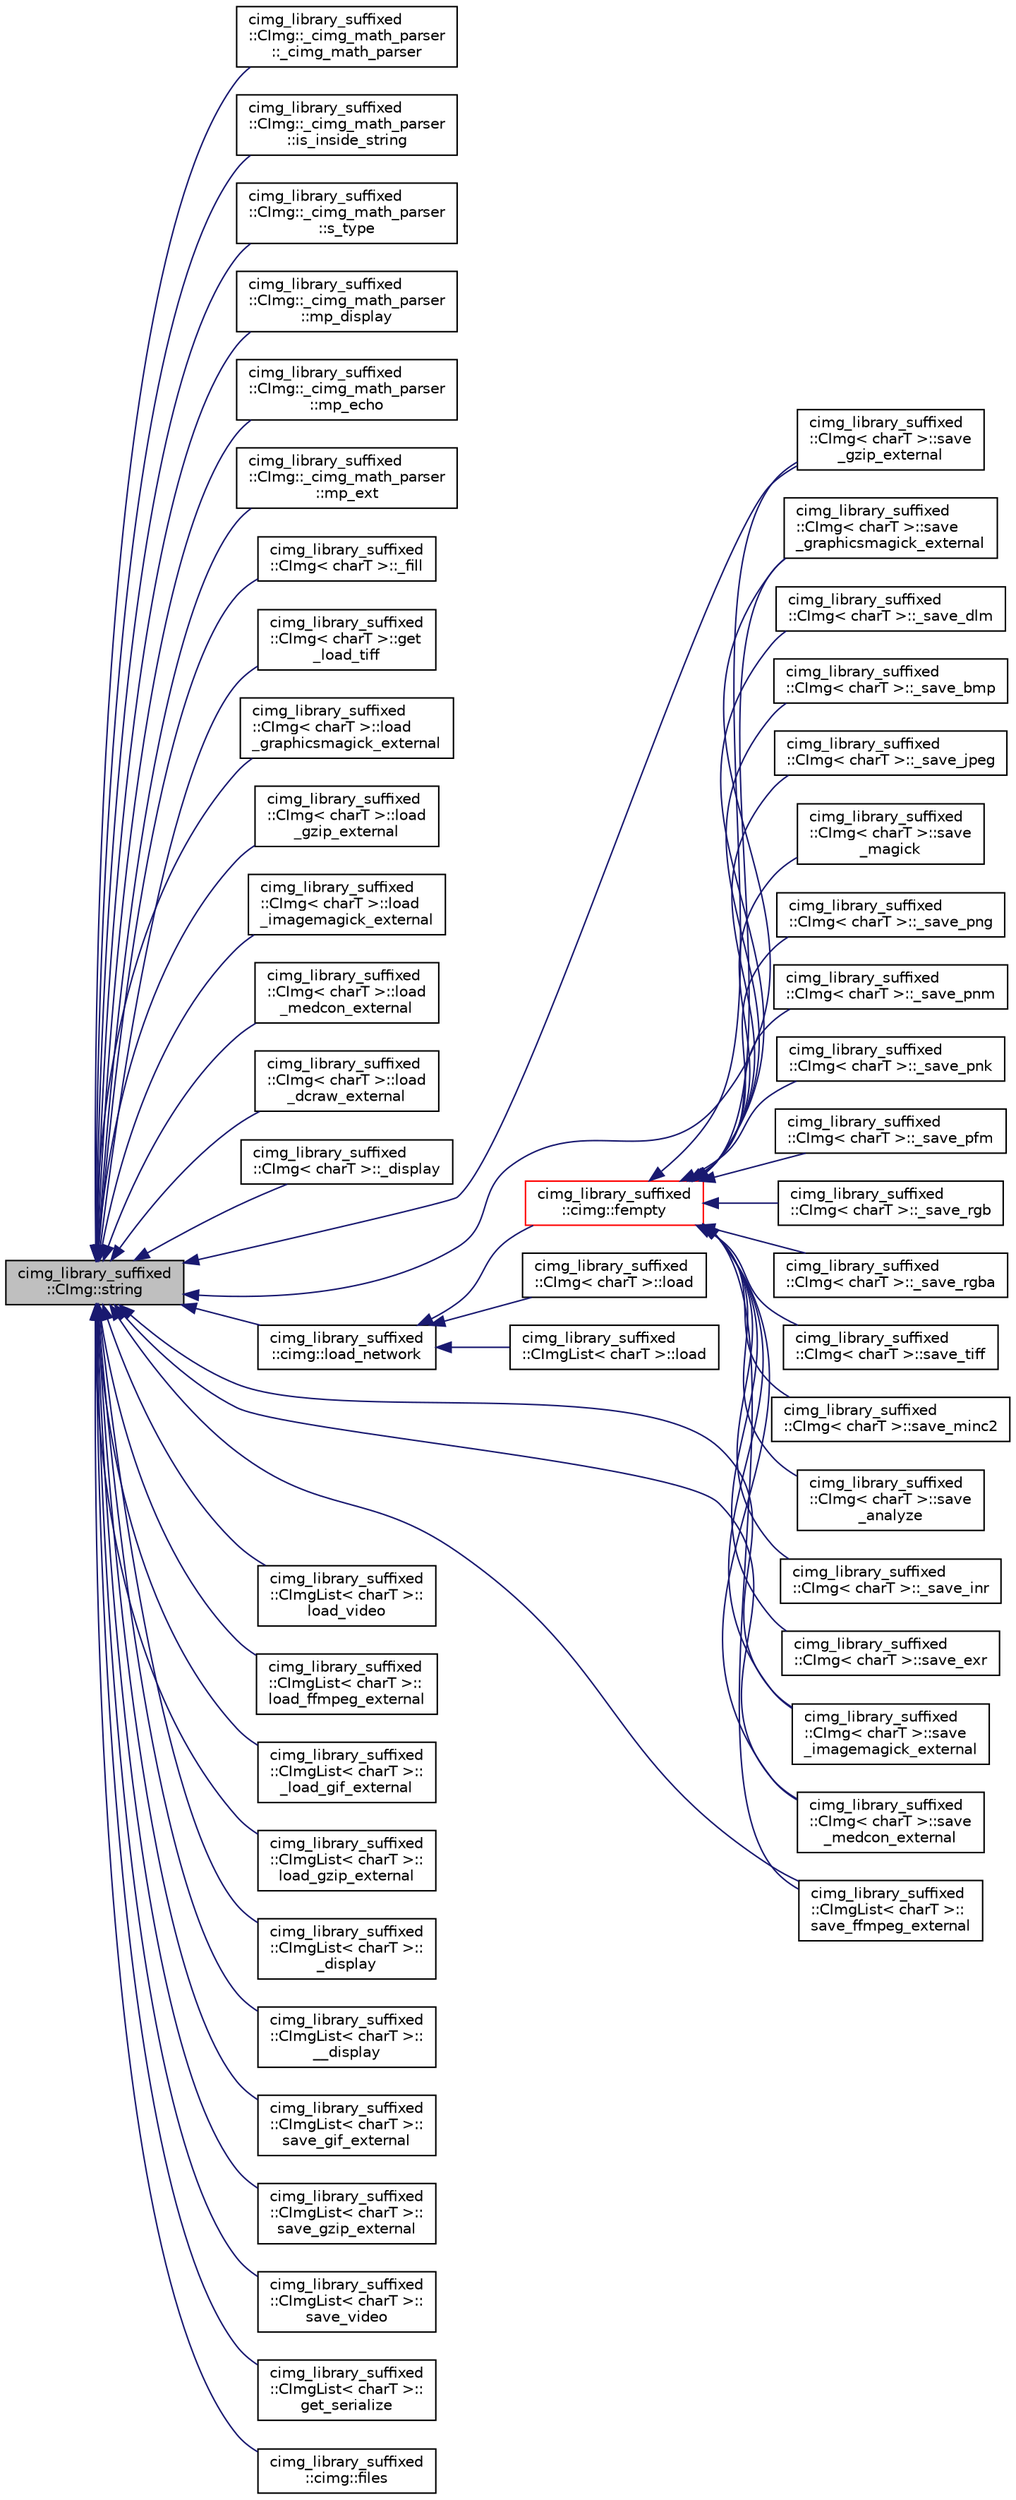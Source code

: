 digraph "cimg_library_suffixed::CImg::string"
{
  edge [fontname="Helvetica",fontsize="10",labelfontname="Helvetica",labelfontsize="10"];
  node [fontname="Helvetica",fontsize="10",shape=record];
  rankdir="LR";
  Node3274 [label="cimg_library_suffixed\l::CImg::string",height=0.2,width=0.4,color="black", fillcolor="grey75", style="filled", fontcolor="black"];
  Node3274 -> Node3275 [dir="back",color="midnightblue",fontsize="10",style="solid",fontname="Helvetica"];
  Node3275 [label="cimg_library_suffixed\l::CImg::_cimg_math_parser\l::_cimg_math_parser",height=0.2,width=0.4,color="black", fillcolor="white", style="filled",URL="$structcimg__library__suffixed_1_1_c_img_1_1__cimg__math__parser.html#a591684f81af8ba85885b7de9c0c6ca5f"];
  Node3274 -> Node3276 [dir="back",color="midnightblue",fontsize="10",style="solid",fontname="Helvetica"];
  Node3276 [label="cimg_library_suffixed\l::CImg::_cimg_math_parser\l::is_inside_string",height=0.2,width=0.4,color="black", fillcolor="white", style="filled",URL="$structcimg__library__suffixed_1_1_c_img_1_1__cimg__math__parser.html#a138958a926b4606ab6480be21ed97592"];
  Node3274 -> Node3277 [dir="back",color="midnightblue",fontsize="10",style="solid",fontname="Helvetica"];
  Node3277 [label="cimg_library_suffixed\l::CImg::_cimg_math_parser\l::s_type",height=0.2,width=0.4,color="black", fillcolor="white", style="filled",URL="$structcimg__library__suffixed_1_1_c_img_1_1__cimg__math__parser.html#a2576c21861d4f00e532fd4c562d07615"];
  Node3274 -> Node3278 [dir="back",color="midnightblue",fontsize="10",style="solid",fontname="Helvetica"];
  Node3278 [label="cimg_library_suffixed\l::CImg::_cimg_math_parser\l::mp_display",height=0.2,width=0.4,color="black", fillcolor="white", style="filled",URL="$structcimg__library__suffixed_1_1_c_img_1_1__cimg__math__parser.html#ad1a26d5e0bb46bb8e44f62103543fe67"];
  Node3274 -> Node3279 [dir="back",color="midnightblue",fontsize="10",style="solid",fontname="Helvetica"];
  Node3279 [label="cimg_library_suffixed\l::CImg::_cimg_math_parser\l::mp_echo",height=0.2,width=0.4,color="black", fillcolor="white", style="filled",URL="$structcimg__library__suffixed_1_1_c_img_1_1__cimg__math__parser.html#a6f01b5fe738dd05527f5de5820d8f33c"];
  Node3274 -> Node3280 [dir="back",color="midnightblue",fontsize="10",style="solid",fontname="Helvetica"];
  Node3280 [label="cimg_library_suffixed\l::CImg::_cimg_math_parser\l::mp_ext",height=0.2,width=0.4,color="black", fillcolor="white", style="filled",URL="$structcimg__library__suffixed_1_1_c_img_1_1__cimg__math__parser.html#aaa46e5e98dd2cbc736a333d779bc75ae"];
  Node3274 -> Node3281 [dir="back",color="midnightblue",fontsize="10",style="solid",fontname="Helvetica"];
  Node3281 [label="cimg_library_suffixed\l::CImg\< charT \>::_fill",height=0.2,width=0.4,color="black", fillcolor="white", style="filled",URL="$structcimg__library__suffixed_1_1_c_img.html#a4d460428b9d4250303877a582f7ef566"];
  Node3274 -> Node3282 [dir="back",color="midnightblue",fontsize="10",style="solid",fontname="Helvetica"];
  Node3282 [label="cimg_library_suffixed\l::CImg\< charT \>::get\l_load_tiff",height=0.2,width=0.4,color="black", fillcolor="white", style="filled",URL="$structcimg__library__suffixed_1_1_c_img.html#ad78471f15a09cd64a1d8ca61c8262506",tooltip="Load image from a TIFF file . "];
  Node3274 -> Node3283 [dir="back",color="midnightblue",fontsize="10",style="solid",fontname="Helvetica"];
  Node3283 [label="cimg_library_suffixed\l::CImg\< charT \>::load\l_graphicsmagick_external",height=0.2,width=0.4,color="black", fillcolor="white", style="filled",URL="$structcimg__library__suffixed_1_1_c_img.html#a34578e61c66a0046835660bada43e3d6",tooltip="Load image using GraphicsMagick&#39;s external tool &#39;gm&#39;. "];
  Node3274 -> Node3284 [dir="back",color="midnightblue",fontsize="10",style="solid",fontname="Helvetica"];
  Node3284 [label="cimg_library_suffixed\l::CImg\< charT \>::load\l_gzip_external",height=0.2,width=0.4,color="black", fillcolor="white", style="filled",URL="$structcimg__library__suffixed_1_1_c_img.html#a1f1ef95d7faa4c2c7a72d3d347f30dad",tooltip="Load gzipped image file, using external tool &#39;gunzip&#39;. "];
  Node3274 -> Node3285 [dir="back",color="midnightblue",fontsize="10",style="solid",fontname="Helvetica"];
  Node3285 [label="cimg_library_suffixed\l::CImg\< charT \>::load\l_imagemagick_external",height=0.2,width=0.4,color="black", fillcolor="white", style="filled",URL="$structcimg__library__suffixed_1_1_c_img.html#a8278afa0b313d0f3465ef91dabdac549",tooltip="Load image using ImageMagick&#39;s external tool &#39;convert&#39;. "];
  Node3274 -> Node3286 [dir="back",color="midnightblue",fontsize="10",style="solid",fontname="Helvetica"];
  Node3286 [label="cimg_library_suffixed\l::CImg\< charT \>::load\l_medcon_external",height=0.2,width=0.4,color="black", fillcolor="white", style="filled",URL="$structcimg__library__suffixed_1_1_c_img.html#a8306218d5edf273c822113b799fd89cc",tooltip="Load image from a DICOM file, using XMedcon&#39;s external tool &#39;medcon&#39;. "];
  Node3274 -> Node3287 [dir="back",color="midnightblue",fontsize="10",style="solid",fontname="Helvetica"];
  Node3287 [label="cimg_library_suffixed\l::CImg\< charT \>::load\l_dcraw_external",height=0.2,width=0.4,color="black", fillcolor="white", style="filled",URL="$structcimg__library__suffixed_1_1_c_img.html#ae8ee2dbbc634767b37efabe0f0eb7104",tooltip="Load image from a RAW Color Camera file, using external tool &#39;dcraw&#39;. "];
  Node3274 -> Node3288 [dir="back",color="midnightblue",fontsize="10",style="solid",fontname="Helvetica"];
  Node3288 [label="cimg_library_suffixed\l::CImg\< charT \>::_display",height=0.2,width=0.4,color="black", fillcolor="white", style="filled",URL="$structcimg__library__suffixed_1_1_c_img.html#adf9d80c60e82b079056c31cb0fe61faf"];
  Node3274 -> Node3289 [dir="back",color="midnightblue",fontsize="10",style="solid",fontname="Helvetica"];
  Node3289 [label="cimg_library_suffixed\l::CImg\< charT \>::save\l_gzip_external",height=0.2,width=0.4,color="black", fillcolor="white", style="filled",URL="$structcimg__library__suffixed_1_1_c_img.html#a53983bb4f1ebe2a817b68029b8c04cb1",tooltip="Save image using gzip external binary. "];
  Node3274 -> Node3290 [dir="back",color="midnightblue",fontsize="10",style="solid",fontname="Helvetica"];
  Node3290 [label="cimg_library_suffixed\l::CImg\< charT \>::save\l_graphicsmagick_external",height=0.2,width=0.4,color="black", fillcolor="white", style="filled",URL="$structcimg__library__suffixed_1_1_c_img.html#a44f125968c20e8c7d833bf7d75c32db6",tooltip="Save image using GraphicsMagick&#39;s external binary. "];
  Node3274 -> Node3291 [dir="back",color="midnightblue",fontsize="10",style="solid",fontname="Helvetica"];
  Node3291 [label="cimg_library_suffixed\l::CImg\< charT \>::save\l_imagemagick_external",height=0.2,width=0.4,color="black", fillcolor="white", style="filled",URL="$structcimg__library__suffixed_1_1_c_img.html#afbf8db949f62c8bd3f2f73ba3d9c1420",tooltip="Save image using ImageMagick&#39;s external binary. "];
  Node3274 -> Node3292 [dir="back",color="midnightblue",fontsize="10",style="solid",fontname="Helvetica"];
  Node3292 [label="cimg_library_suffixed\l::CImg\< charT \>::save\l_medcon_external",height=0.2,width=0.4,color="black", fillcolor="white", style="filled",URL="$structcimg__library__suffixed_1_1_c_img.html#a30d02c3d77fc43c8b5845e92268cdab5",tooltip="Save image as a Dicom file. "];
  Node3274 -> Node3293 [dir="back",color="midnightblue",fontsize="10",style="solid",fontname="Helvetica"];
  Node3293 [label="cimg_library_suffixed\l::CImgList\< charT \>::\lload_video",height=0.2,width=0.4,color="black", fillcolor="white", style="filled",URL="$structcimg__library__suffixed_1_1_c_img_list.html#a23a2c8ad55006cc12ef5316355e46ea0",tooltip="Load an image from a video file, using OpenCV library. "];
  Node3274 -> Node3294 [dir="back",color="midnightblue",fontsize="10",style="solid",fontname="Helvetica"];
  Node3294 [label="cimg_library_suffixed\l::CImgList\< charT \>::\lload_ffmpeg_external",height=0.2,width=0.4,color="black", fillcolor="white", style="filled",URL="$structcimg__library__suffixed_1_1_c_img_list.html#aa1c97a6c05ba746d02440eec0ad2e602",tooltip="Load an image from a video file using the external tool &#39;ffmpeg&#39;. "];
  Node3274 -> Node3295 [dir="back",color="midnightblue",fontsize="10",style="solid",fontname="Helvetica"];
  Node3295 [label="cimg_library_suffixed\l::CImgList\< charT \>::\l_load_gif_external",height=0.2,width=0.4,color="black", fillcolor="white", style="filled",URL="$structcimg__library__suffixed_1_1_c_img_list.html#a666592ad2e1ecef3317d060696ebbfaa"];
  Node3274 -> Node3296 [dir="back",color="midnightblue",fontsize="10",style="solid",fontname="Helvetica"];
  Node3296 [label="cimg_library_suffixed\l::CImgList\< charT \>::\lload_gzip_external",height=0.2,width=0.4,color="black", fillcolor="white", style="filled",URL="$structcimg__library__suffixed_1_1_c_img_list.html#aae55e9a79bf2f7e08108dd200f63bf2c",tooltip="Load a gzipped list, using external tool &#39;gunzip&#39;. "];
  Node3274 -> Node3297 [dir="back",color="midnightblue",fontsize="10",style="solid",fontname="Helvetica"];
  Node3297 [label="cimg_library_suffixed\l::CImgList\< charT \>::\l_display",height=0.2,width=0.4,color="black", fillcolor="white", style="filled",URL="$structcimg__library__suffixed_1_1_c_img_list.html#af514efa37d021bd02a95186531139a38"];
  Node3274 -> Node3298 [dir="back",color="midnightblue",fontsize="10",style="solid",fontname="Helvetica"];
  Node3298 [label="cimg_library_suffixed\l::CImgList\< charT \>::\l__display",height=0.2,width=0.4,color="black", fillcolor="white", style="filled",URL="$structcimg__library__suffixed_1_1_c_img_list.html#aeb6a521c8b09a85000e5f39a1dbbc1d0"];
  Node3274 -> Node3299 [dir="back",color="midnightblue",fontsize="10",style="solid",fontname="Helvetica"];
  Node3299 [label="cimg_library_suffixed\l::CImgList\< charT \>::\lsave_gif_external",height=0.2,width=0.4,color="black", fillcolor="white", style="filled",URL="$structcimg__library__suffixed_1_1_c_img_list.html#a759ef20b53f1e507973dc53fcc2c7bb2",tooltip="Save image sequence as a GIF animated file. "];
  Node3274 -> Node3300 [dir="back",color="midnightblue",fontsize="10",style="solid",fontname="Helvetica"];
  Node3300 [label="cimg_library_suffixed\l::CImgList\< charT \>::\lsave_gzip_external",height=0.2,width=0.4,color="black", fillcolor="white", style="filled",URL="$structcimg__library__suffixed_1_1_c_img_list.html#aad5afe8b913e276dd281255dd787b4ba",tooltip="Save list as a gzipped file, using external tool &#39;gzip&#39;. "];
  Node3274 -> Node3301 [dir="back",color="midnightblue",fontsize="10",style="solid",fontname="Helvetica"];
  Node3301 [label="cimg_library_suffixed\l::CImgList\< charT \>::\lsave_video",height=0.2,width=0.4,color="black", fillcolor="white", style="filled",URL="$structcimg__library__suffixed_1_1_c_img_list.html#a4fcada66102d9f9245f11d2127dbe8fb",tooltip="Save image sequence, using the OpenCV library. "];
  Node3274 -> Node3302 [dir="back",color="midnightblue",fontsize="10",style="solid",fontname="Helvetica"];
  Node3302 [label="cimg_library_suffixed\l::CImgList\< charT \>::\lsave_ffmpeg_external",height=0.2,width=0.4,color="black", fillcolor="white", style="filled",URL="$structcimg__library__suffixed_1_1_c_img_list.html#af09a45345581747984f4df0607418f2c",tooltip="Save image sequence, using the external tool &#39;ffmpeg&#39;. "];
  Node3274 -> Node3303 [dir="back",color="midnightblue",fontsize="10",style="solid",fontname="Helvetica"];
  Node3303 [label="cimg_library_suffixed\l::CImgList\< charT \>::\lget_serialize",height=0.2,width=0.4,color="black", fillcolor="white", style="filled",URL="$structcimg__library__suffixed_1_1_c_img_list.html#a6ef5394483360f2220873d2b8b856789",tooltip="Serialize a CImgList<T> instance into a raw CImg<unsigned char> buffer. "];
  Node3274 -> Node3304 [dir="back",color="midnightblue",fontsize="10",style="solid",fontname="Helvetica"];
  Node3304 [label="cimg_library_suffixed\l::cimg::files",height=0.2,width=0.4,color="black", fillcolor="white", style="filled",URL="$namespacecimg__library__suffixed_1_1cimg.html#a9f8980f1308177adebab5f8f52a79835",tooltip="Return list of files/directories in specified directory. "];
  Node3274 -> Node3305 [dir="back",color="midnightblue",fontsize="10",style="solid",fontname="Helvetica"];
  Node3305 [label="cimg_library_suffixed\l::cimg::load_network",height=0.2,width=0.4,color="black", fillcolor="white", style="filled",URL="$namespacecimg__library__suffixed_1_1cimg.html#a90c05fe6fc049cba75f3a12807e97158",tooltip="Load file from network as a local temporary file. "];
  Node3305 -> Node3306 [dir="back",color="midnightblue",fontsize="10",style="solid",fontname="Helvetica"];
  Node3306 [label="cimg_library_suffixed\l::cimg::fempty",height=0.2,width=0.4,color="red", fillcolor="white", style="filled",URL="$namespacecimg__library__suffixed_1_1cimg.html#a0f3577978081461118330fc3ecd4b9db",tooltip="Create an empty file. "];
  Node3306 -> Node3307 [dir="back",color="midnightblue",fontsize="10",style="solid",fontname="Helvetica"];
  Node3307 [label="cimg_library_suffixed\l::CImg\< charT \>::_save_dlm",height=0.2,width=0.4,color="black", fillcolor="white", style="filled",URL="$structcimg__library__suffixed_1_1_c_img.html#a78929d9b9d2af829f3e3fc576e99b61d"];
  Node3306 -> Node3308 [dir="back",color="midnightblue",fontsize="10",style="solid",fontname="Helvetica"];
  Node3308 [label="cimg_library_suffixed\l::CImg\< charT \>::_save_bmp",height=0.2,width=0.4,color="black", fillcolor="white", style="filled",URL="$structcimg__library__suffixed_1_1_c_img.html#ae9faefb948746c5d646fe5c80f28c4fc"];
  Node3306 -> Node3309 [dir="back",color="midnightblue",fontsize="10",style="solid",fontname="Helvetica"];
  Node3309 [label="cimg_library_suffixed\l::CImg\< charT \>::_save_jpeg",height=0.2,width=0.4,color="black", fillcolor="white", style="filled",URL="$structcimg__library__suffixed_1_1_c_img.html#aa41e292505817af60a4896ed19302304"];
  Node3306 -> Node3310 [dir="back",color="midnightblue",fontsize="10",style="solid",fontname="Helvetica"];
  Node3310 [label="cimg_library_suffixed\l::CImg\< charT \>::save\l_magick",height=0.2,width=0.4,color="black", fillcolor="white", style="filled",URL="$structcimg__library__suffixed_1_1_c_img.html#a6beb63196c9a26f6894e4654f771c1e5",tooltip="Save image, using built-in ImageMagick++ library. "];
  Node3306 -> Node3311 [dir="back",color="midnightblue",fontsize="10",style="solid",fontname="Helvetica"];
  Node3311 [label="cimg_library_suffixed\l::CImg\< charT \>::_save_png",height=0.2,width=0.4,color="black", fillcolor="white", style="filled",URL="$structcimg__library__suffixed_1_1_c_img.html#aab5e304310373159e357250314e99da6"];
  Node3306 -> Node3312 [dir="back",color="midnightblue",fontsize="10",style="solid",fontname="Helvetica"];
  Node3312 [label="cimg_library_suffixed\l::CImg\< charT \>::_save_pnm",height=0.2,width=0.4,color="black", fillcolor="white", style="filled",URL="$structcimg__library__suffixed_1_1_c_img.html#a3b62455c9523881fa64a47d8362c3d80"];
  Node3306 -> Node3313 [dir="back",color="midnightblue",fontsize="10",style="solid",fontname="Helvetica"];
  Node3313 [label="cimg_library_suffixed\l::CImg\< charT \>::_save_pnk",height=0.2,width=0.4,color="black", fillcolor="white", style="filled",URL="$structcimg__library__suffixed_1_1_c_img.html#a4bcf33abcee45165d20d9530f6c85242"];
  Node3306 -> Node3314 [dir="back",color="midnightblue",fontsize="10",style="solid",fontname="Helvetica"];
  Node3314 [label="cimg_library_suffixed\l::CImg\< charT \>::_save_pfm",height=0.2,width=0.4,color="black", fillcolor="white", style="filled",URL="$structcimg__library__suffixed_1_1_c_img.html#a65be74d7d22bb71e708b3beb8e9cae49"];
  Node3306 -> Node3315 [dir="back",color="midnightblue",fontsize="10",style="solid",fontname="Helvetica"];
  Node3315 [label="cimg_library_suffixed\l::CImg\< charT \>::_save_rgb",height=0.2,width=0.4,color="black", fillcolor="white", style="filled",URL="$structcimg__library__suffixed_1_1_c_img.html#a06c5e27c1dde885a96cfdad05835644e"];
  Node3306 -> Node3316 [dir="back",color="midnightblue",fontsize="10",style="solid",fontname="Helvetica"];
  Node3316 [label="cimg_library_suffixed\l::CImg\< charT \>::_save_rgba",height=0.2,width=0.4,color="black", fillcolor="white", style="filled",URL="$structcimg__library__suffixed_1_1_c_img.html#a974a21a1c7242ff9b08e4590701d920d"];
  Node3306 -> Node3317 [dir="back",color="midnightblue",fontsize="10",style="solid",fontname="Helvetica"];
  Node3317 [label="cimg_library_suffixed\l::CImg\< charT \>::save_tiff",height=0.2,width=0.4,color="black", fillcolor="white", style="filled",URL="$structcimg__library__suffixed_1_1_c_img.html#a87e93148404e8d79b7b5218e58eabf3c",tooltip="Save image as a TIFF file. "];
  Node3306 -> Node3318 [dir="back",color="midnightblue",fontsize="10",style="solid",fontname="Helvetica"];
  Node3318 [label="cimg_library_suffixed\l::CImg\< charT \>::save_minc2",height=0.2,width=0.4,color="black", fillcolor="white", style="filled",URL="$structcimg__library__suffixed_1_1_c_img.html#ab3b2aa455cd56ce20a03cb0b68ca68fc",tooltip="Save image as a MINC2 file. "];
  Node3306 -> Node3319 [dir="back",color="midnightblue",fontsize="10",style="solid",fontname="Helvetica"];
  Node3319 [label="cimg_library_suffixed\l::CImg\< charT \>::save\l_analyze",height=0.2,width=0.4,color="black", fillcolor="white", style="filled",URL="$structcimg__library__suffixed_1_1_c_img.html#a09711118d3b31870942e99adbefffed1",tooltip="Save image as an ANALYZE7.5 or NIFTI file. "];
  Node3306 -> Node3320 [dir="back",color="midnightblue",fontsize="10",style="solid",fontname="Helvetica"];
  Node3320 [label="cimg_library_suffixed\l::CImg\< charT \>::_save_inr",height=0.2,width=0.4,color="black", fillcolor="white", style="filled",URL="$structcimg__library__suffixed_1_1_c_img.html#aa29c8a2179f282535660800f9b9192e0"];
  Node3306 -> Node3321 [dir="back",color="midnightblue",fontsize="10",style="solid",fontname="Helvetica"];
  Node3321 [label="cimg_library_suffixed\l::CImg\< charT \>::save_exr",height=0.2,width=0.4,color="black", fillcolor="white", style="filled",URL="$structcimg__library__suffixed_1_1_c_img.html#ad5fb082bca9bcc268e8f77019788ae51",tooltip="Save image as an OpenEXR file. "];
  Node3306 -> Node3289 [dir="back",color="midnightblue",fontsize="10",style="solid",fontname="Helvetica"];
  Node3306 -> Node3290 [dir="back",color="midnightblue",fontsize="10",style="solid",fontname="Helvetica"];
  Node3306 -> Node3291 [dir="back",color="midnightblue",fontsize="10",style="solid",fontname="Helvetica"];
  Node3306 -> Node3292 [dir="back",color="midnightblue",fontsize="10",style="solid",fontname="Helvetica"];
  Node3306 -> Node3302 [dir="back",color="midnightblue",fontsize="10",style="solid",fontname="Helvetica"];
  Node3305 -> Node3328 [dir="back",color="midnightblue",fontsize="10",style="solid",fontname="Helvetica"];
  Node3328 [label="cimg_library_suffixed\l::CImg\< charT \>::load",height=0.2,width=0.4,color="black", fillcolor="white", style="filled",URL="$structcimg__library__suffixed_1_1_c_img.html#ae8353b28bfbc5c4421c7adfbb98fe32f",tooltip="Load image from a file. "];
  Node3305 -> Node3329 [dir="back",color="midnightblue",fontsize="10",style="solid",fontname="Helvetica"];
  Node3329 [label="cimg_library_suffixed\l::CImgList\< charT \>::load",height=0.2,width=0.4,color="black", fillcolor="white", style="filled",URL="$structcimg__library__suffixed_1_1_c_img_list.html#a63bd67d8dd2301933df7decb4612916e",tooltip="Load a list from a file. "];
}
